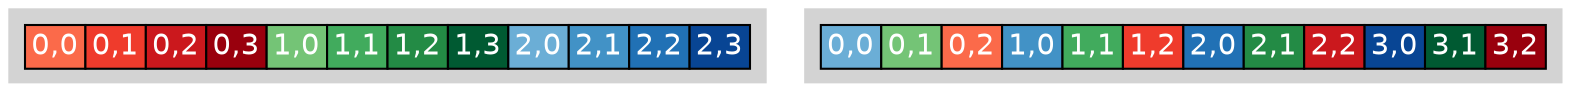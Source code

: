 digraph rotation {
    rankdir = TB
    bgcolor = transparent
    node [
        shape = record
        style = filled
        fontname = helvetica
        fontcolor = white
    ]

    mem1 [
        shape = none
        label=<<table border="0" cellspacing="0">
                <tr>
                  <td port="port00" border="1" bgcolor="#fb6a4a">0,0</td>
                  <td port="port01" border="1" bgcolor="#ef3b2c">0,1</td>
                  <td port="port02" border="1" bgcolor="#cb181d">0,2</td>
                  <td port="port03" border="1" bgcolor="#99000d">0,3</td>
                  <td port="port20" border="1" bgcolor="#74c476">1,0</td>
                  <td port="port21" border="1" bgcolor="#41ab5d">1,1</td>
                  <td port="port22" border="1" bgcolor="#238b45">1,2</td>
                  <td port="port23" border="1" bgcolor="#005a32">1,3</td>
                  <td port="port10" border="1" bgcolor="#6baed6">2,0</td>
                  <td port="port11" border="1" bgcolor="#4292c6">2,1</td>
                  <td port="port12" border="1" bgcolor="#2171b5">2,2</td>
                  <td port="port13" border="1" bgcolor="#084594">2,3</td>
                </tr>
              </table>>
    ]

    mem2 [
        shape = none
        label=<<table border="0" cellspacing="0">
                <tr>
                  <td port="rot10" border="1" bgcolor="#6baed6">0,0</td>
                  <td port="rot20" border="1" bgcolor="#74c476">0,1</td>
                  <td port="rot00" border="1" bgcolor="#fb6a4a">0,2</td>
                  <td port="rot11" border="1" bgcolor="#4292c6">1,0</td>
                  <td port="rot21" border="1" bgcolor="#41ab5d">1,1</td>
                  <td port="rot01" border="1" bgcolor="#ef3b2c">1,2</td>
                  <td port="rot12" border="1" bgcolor="#2171b5">2,0</td>
                  <td port="rot22" border="1" bgcolor="#238b45">2,1</td>
                  <td port="rot02" border="1" bgcolor="#cb181d">2,2</td>
                  <td port="rot13" border="1" bgcolor="#084594">3,0</td>
                  <td port="rot23" border="1" bgcolor="#005a32">3,1</td>
                  <td port="rot03" border="1" bgcolor="#99000d">3,2</td>
                </tr>
              </table>>
    ]
}

